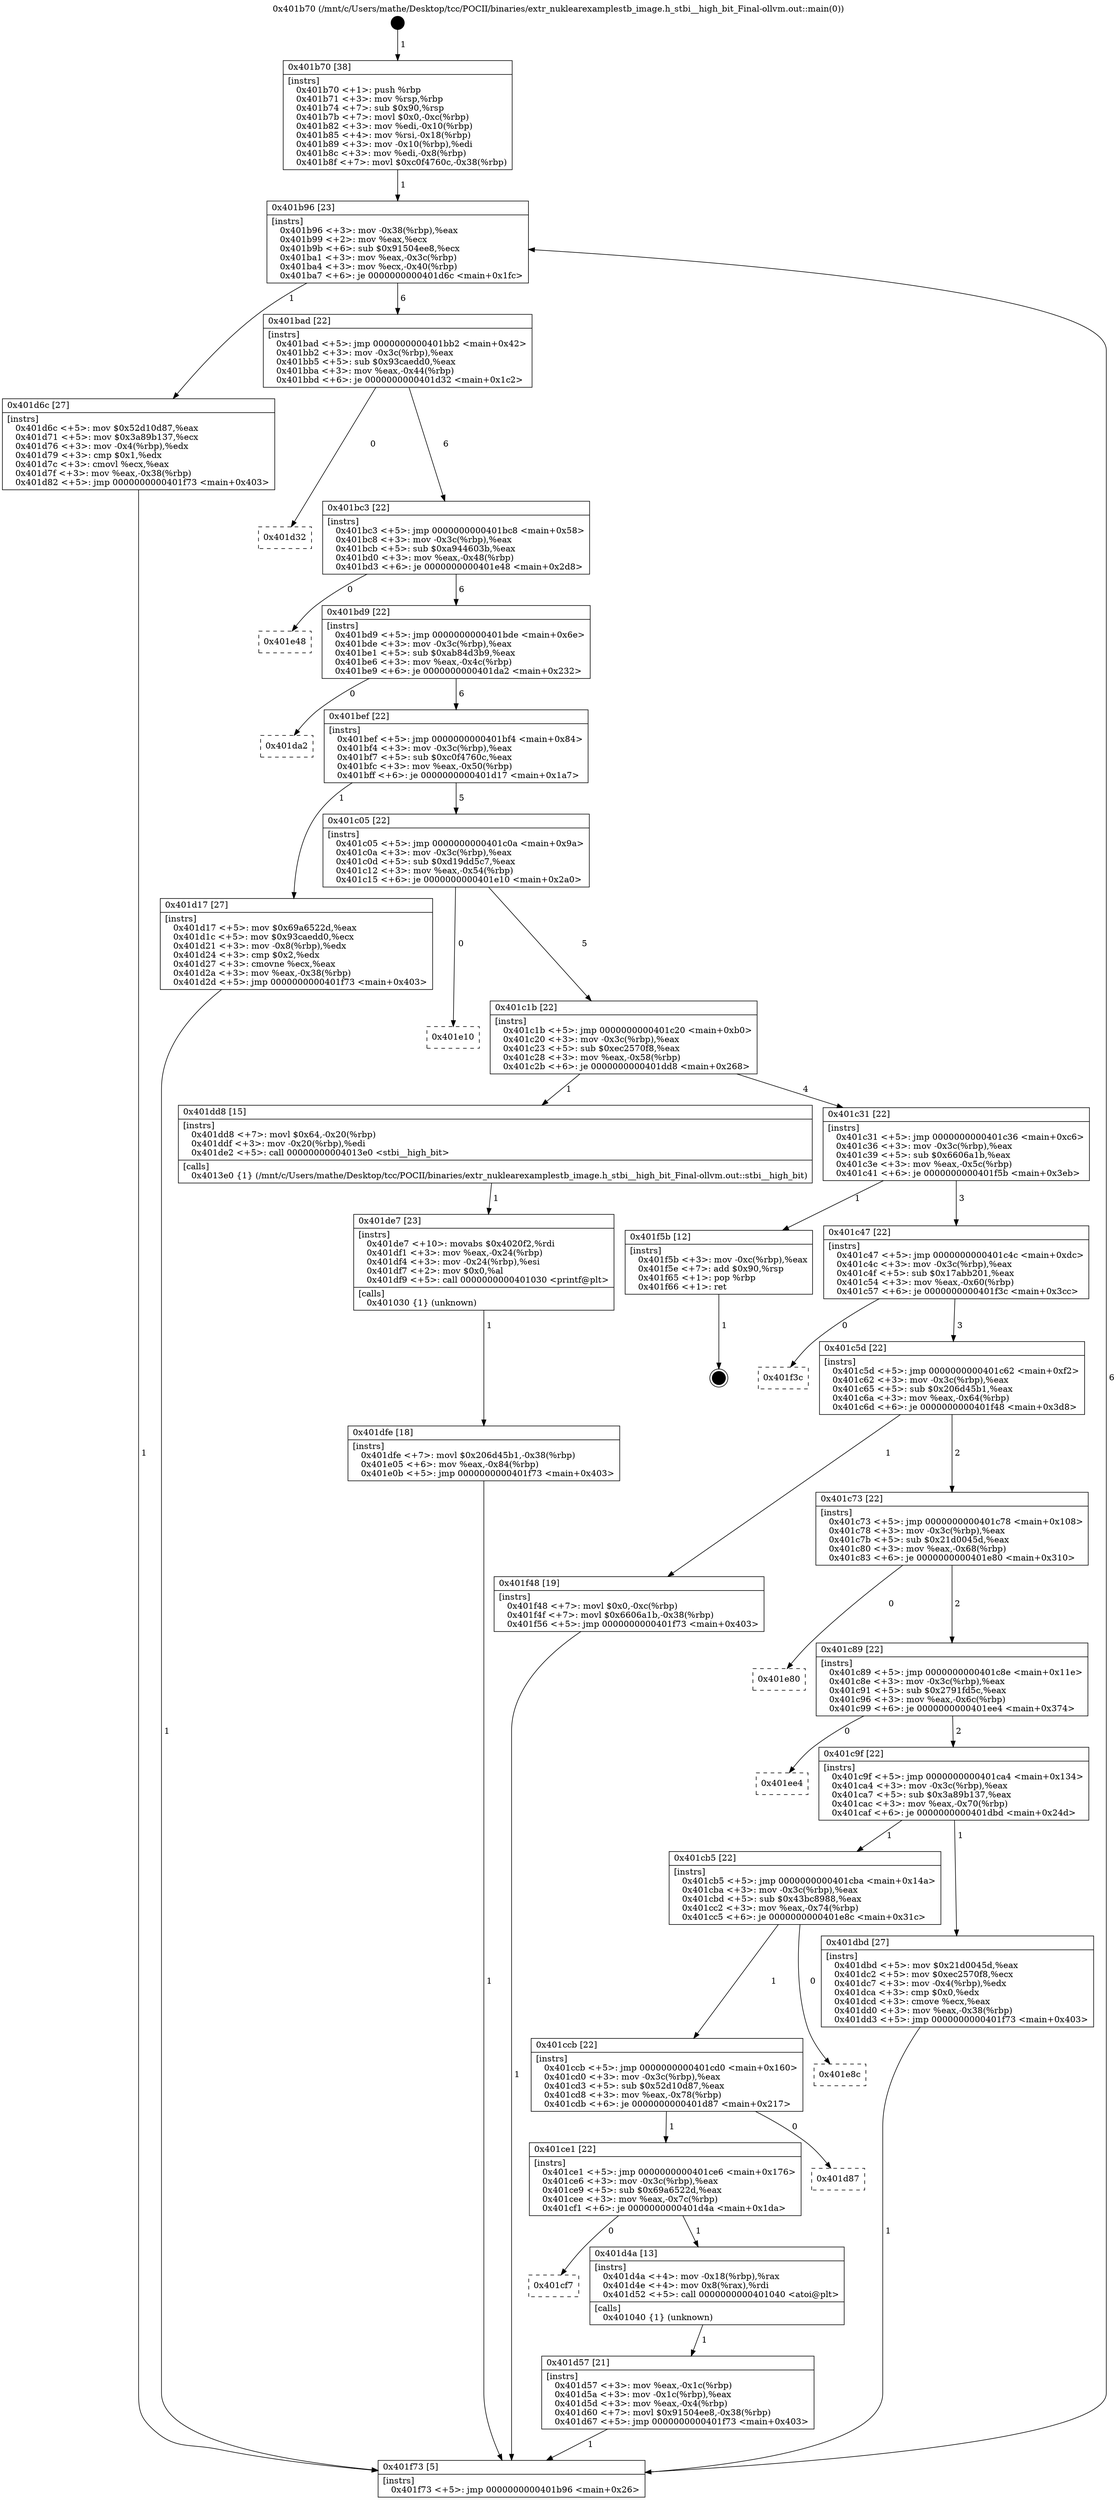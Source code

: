 digraph "0x401b70" {
  label = "0x401b70 (/mnt/c/Users/mathe/Desktop/tcc/POCII/binaries/extr_nuklearexamplestb_image.h_stbi__high_bit_Final-ollvm.out::main(0))"
  labelloc = "t"
  node[shape=record]

  Entry [label="",width=0.3,height=0.3,shape=circle,fillcolor=black,style=filled]
  "0x401b96" [label="{
     0x401b96 [23]\l
     | [instrs]\l
     &nbsp;&nbsp;0x401b96 \<+3\>: mov -0x38(%rbp),%eax\l
     &nbsp;&nbsp;0x401b99 \<+2\>: mov %eax,%ecx\l
     &nbsp;&nbsp;0x401b9b \<+6\>: sub $0x91504ee8,%ecx\l
     &nbsp;&nbsp;0x401ba1 \<+3\>: mov %eax,-0x3c(%rbp)\l
     &nbsp;&nbsp;0x401ba4 \<+3\>: mov %ecx,-0x40(%rbp)\l
     &nbsp;&nbsp;0x401ba7 \<+6\>: je 0000000000401d6c \<main+0x1fc\>\l
  }"]
  "0x401d6c" [label="{
     0x401d6c [27]\l
     | [instrs]\l
     &nbsp;&nbsp;0x401d6c \<+5\>: mov $0x52d10d87,%eax\l
     &nbsp;&nbsp;0x401d71 \<+5\>: mov $0x3a89b137,%ecx\l
     &nbsp;&nbsp;0x401d76 \<+3\>: mov -0x4(%rbp),%edx\l
     &nbsp;&nbsp;0x401d79 \<+3\>: cmp $0x1,%edx\l
     &nbsp;&nbsp;0x401d7c \<+3\>: cmovl %ecx,%eax\l
     &nbsp;&nbsp;0x401d7f \<+3\>: mov %eax,-0x38(%rbp)\l
     &nbsp;&nbsp;0x401d82 \<+5\>: jmp 0000000000401f73 \<main+0x403\>\l
  }"]
  "0x401bad" [label="{
     0x401bad [22]\l
     | [instrs]\l
     &nbsp;&nbsp;0x401bad \<+5\>: jmp 0000000000401bb2 \<main+0x42\>\l
     &nbsp;&nbsp;0x401bb2 \<+3\>: mov -0x3c(%rbp),%eax\l
     &nbsp;&nbsp;0x401bb5 \<+5\>: sub $0x93caedd0,%eax\l
     &nbsp;&nbsp;0x401bba \<+3\>: mov %eax,-0x44(%rbp)\l
     &nbsp;&nbsp;0x401bbd \<+6\>: je 0000000000401d32 \<main+0x1c2\>\l
  }"]
  Exit [label="",width=0.3,height=0.3,shape=circle,fillcolor=black,style=filled,peripheries=2]
  "0x401d32" [label="{
     0x401d32\l
  }", style=dashed]
  "0x401bc3" [label="{
     0x401bc3 [22]\l
     | [instrs]\l
     &nbsp;&nbsp;0x401bc3 \<+5\>: jmp 0000000000401bc8 \<main+0x58\>\l
     &nbsp;&nbsp;0x401bc8 \<+3\>: mov -0x3c(%rbp),%eax\l
     &nbsp;&nbsp;0x401bcb \<+5\>: sub $0xa944603b,%eax\l
     &nbsp;&nbsp;0x401bd0 \<+3\>: mov %eax,-0x48(%rbp)\l
     &nbsp;&nbsp;0x401bd3 \<+6\>: je 0000000000401e48 \<main+0x2d8\>\l
  }"]
  "0x401dfe" [label="{
     0x401dfe [18]\l
     | [instrs]\l
     &nbsp;&nbsp;0x401dfe \<+7\>: movl $0x206d45b1,-0x38(%rbp)\l
     &nbsp;&nbsp;0x401e05 \<+6\>: mov %eax,-0x84(%rbp)\l
     &nbsp;&nbsp;0x401e0b \<+5\>: jmp 0000000000401f73 \<main+0x403\>\l
  }"]
  "0x401e48" [label="{
     0x401e48\l
  }", style=dashed]
  "0x401bd9" [label="{
     0x401bd9 [22]\l
     | [instrs]\l
     &nbsp;&nbsp;0x401bd9 \<+5\>: jmp 0000000000401bde \<main+0x6e\>\l
     &nbsp;&nbsp;0x401bde \<+3\>: mov -0x3c(%rbp),%eax\l
     &nbsp;&nbsp;0x401be1 \<+5\>: sub $0xab84d3b9,%eax\l
     &nbsp;&nbsp;0x401be6 \<+3\>: mov %eax,-0x4c(%rbp)\l
     &nbsp;&nbsp;0x401be9 \<+6\>: je 0000000000401da2 \<main+0x232\>\l
  }"]
  "0x401de7" [label="{
     0x401de7 [23]\l
     | [instrs]\l
     &nbsp;&nbsp;0x401de7 \<+10\>: movabs $0x4020f2,%rdi\l
     &nbsp;&nbsp;0x401df1 \<+3\>: mov %eax,-0x24(%rbp)\l
     &nbsp;&nbsp;0x401df4 \<+3\>: mov -0x24(%rbp),%esi\l
     &nbsp;&nbsp;0x401df7 \<+2\>: mov $0x0,%al\l
     &nbsp;&nbsp;0x401df9 \<+5\>: call 0000000000401030 \<printf@plt\>\l
     | [calls]\l
     &nbsp;&nbsp;0x401030 \{1\} (unknown)\l
  }"]
  "0x401da2" [label="{
     0x401da2\l
  }", style=dashed]
  "0x401bef" [label="{
     0x401bef [22]\l
     | [instrs]\l
     &nbsp;&nbsp;0x401bef \<+5\>: jmp 0000000000401bf4 \<main+0x84\>\l
     &nbsp;&nbsp;0x401bf4 \<+3\>: mov -0x3c(%rbp),%eax\l
     &nbsp;&nbsp;0x401bf7 \<+5\>: sub $0xc0f4760c,%eax\l
     &nbsp;&nbsp;0x401bfc \<+3\>: mov %eax,-0x50(%rbp)\l
     &nbsp;&nbsp;0x401bff \<+6\>: je 0000000000401d17 \<main+0x1a7\>\l
  }"]
  "0x401d57" [label="{
     0x401d57 [21]\l
     | [instrs]\l
     &nbsp;&nbsp;0x401d57 \<+3\>: mov %eax,-0x1c(%rbp)\l
     &nbsp;&nbsp;0x401d5a \<+3\>: mov -0x1c(%rbp),%eax\l
     &nbsp;&nbsp;0x401d5d \<+3\>: mov %eax,-0x4(%rbp)\l
     &nbsp;&nbsp;0x401d60 \<+7\>: movl $0x91504ee8,-0x38(%rbp)\l
     &nbsp;&nbsp;0x401d67 \<+5\>: jmp 0000000000401f73 \<main+0x403\>\l
  }"]
  "0x401d17" [label="{
     0x401d17 [27]\l
     | [instrs]\l
     &nbsp;&nbsp;0x401d17 \<+5\>: mov $0x69a6522d,%eax\l
     &nbsp;&nbsp;0x401d1c \<+5\>: mov $0x93caedd0,%ecx\l
     &nbsp;&nbsp;0x401d21 \<+3\>: mov -0x8(%rbp),%edx\l
     &nbsp;&nbsp;0x401d24 \<+3\>: cmp $0x2,%edx\l
     &nbsp;&nbsp;0x401d27 \<+3\>: cmovne %ecx,%eax\l
     &nbsp;&nbsp;0x401d2a \<+3\>: mov %eax,-0x38(%rbp)\l
     &nbsp;&nbsp;0x401d2d \<+5\>: jmp 0000000000401f73 \<main+0x403\>\l
  }"]
  "0x401c05" [label="{
     0x401c05 [22]\l
     | [instrs]\l
     &nbsp;&nbsp;0x401c05 \<+5\>: jmp 0000000000401c0a \<main+0x9a\>\l
     &nbsp;&nbsp;0x401c0a \<+3\>: mov -0x3c(%rbp),%eax\l
     &nbsp;&nbsp;0x401c0d \<+5\>: sub $0xd19dd5c7,%eax\l
     &nbsp;&nbsp;0x401c12 \<+3\>: mov %eax,-0x54(%rbp)\l
     &nbsp;&nbsp;0x401c15 \<+6\>: je 0000000000401e10 \<main+0x2a0\>\l
  }"]
  "0x401f73" [label="{
     0x401f73 [5]\l
     | [instrs]\l
     &nbsp;&nbsp;0x401f73 \<+5\>: jmp 0000000000401b96 \<main+0x26\>\l
  }"]
  "0x401b70" [label="{
     0x401b70 [38]\l
     | [instrs]\l
     &nbsp;&nbsp;0x401b70 \<+1\>: push %rbp\l
     &nbsp;&nbsp;0x401b71 \<+3\>: mov %rsp,%rbp\l
     &nbsp;&nbsp;0x401b74 \<+7\>: sub $0x90,%rsp\l
     &nbsp;&nbsp;0x401b7b \<+7\>: movl $0x0,-0xc(%rbp)\l
     &nbsp;&nbsp;0x401b82 \<+3\>: mov %edi,-0x10(%rbp)\l
     &nbsp;&nbsp;0x401b85 \<+4\>: mov %rsi,-0x18(%rbp)\l
     &nbsp;&nbsp;0x401b89 \<+3\>: mov -0x10(%rbp),%edi\l
     &nbsp;&nbsp;0x401b8c \<+3\>: mov %edi,-0x8(%rbp)\l
     &nbsp;&nbsp;0x401b8f \<+7\>: movl $0xc0f4760c,-0x38(%rbp)\l
  }"]
  "0x401cf7" [label="{
     0x401cf7\l
  }", style=dashed]
  "0x401e10" [label="{
     0x401e10\l
  }", style=dashed]
  "0x401c1b" [label="{
     0x401c1b [22]\l
     | [instrs]\l
     &nbsp;&nbsp;0x401c1b \<+5\>: jmp 0000000000401c20 \<main+0xb0\>\l
     &nbsp;&nbsp;0x401c20 \<+3\>: mov -0x3c(%rbp),%eax\l
     &nbsp;&nbsp;0x401c23 \<+5\>: sub $0xec2570f8,%eax\l
     &nbsp;&nbsp;0x401c28 \<+3\>: mov %eax,-0x58(%rbp)\l
     &nbsp;&nbsp;0x401c2b \<+6\>: je 0000000000401dd8 \<main+0x268\>\l
  }"]
  "0x401d4a" [label="{
     0x401d4a [13]\l
     | [instrs]\l
     &nbsp;&nbsp;0x401d4a \<+4\>: mov -0x18(%rbp),%rax\l
     &nbsp;&nbsp;0x401d4e \<+4\>: mov 0x8(%rax),%rdi\l
     &nbsp;&nbsp;0x401d52 \<+5\>: call 0000000000401040 \<atoi@plt\>\l
     | [calls]\l
     &nbsp;&nbsp;0x401040 \{1\} (unknown)\l
  }"]
  "0x401dd8" [label="{
     0x401dd8 [15]\l
     | [instrs]\l
     &nbsp;&nbsp;0x401dd8 \<+7\>: movl $0x64,-0x20(%rbp)\l
     &nbsp;&nbsp;0x401ddf \<+3\>: mov -0x20(%rbp),%edi\l
     &nbsp;&nbsp;0x401de2 \<+5\>: call 00000000004013e0 \<stbi__high_bit\>\l
     | [calls]\l
     &nbsp;&nbsp;0x4013e0 \{1\} (/mnt/c/Users/mathe/Desktop/tcc/POCII/binaries/extr_nuklearexamplestb_image.h_stbi__high_bit_Final-ollvm.out::stbi__high_bit)\l
  }"]
  "0x401c31" [label="{
     0x401c31 [22]\l
     | [instrs]\l
     &nbsp;&nbsp;0x401c31 \<+5\>: jmp 0000000000401c36 \<main+0xc6\>\l
     &nbsp;&nbsp;0x401c36 \<+3\>: mov -0x3c(%rbp),%eax\l
     &nbsp;&nbsp;0x401c39 \<+5\>: sub $0x6606a1b,%eax\l
     &nbsp;&nbsp;0x401c3e \<+3\>: mov %eax,-0x5c(%rbp)\l
     &nbsp;&nbsp;0x401c41 \<+6\>: je 0000000000401f5b \<main+0x3eb\>\l
  }"]
  "0x401ce1" [label="{
     0x401ce1 [22]\l
     | [instrs]\l
     &nbsp;&nbsp;0x401ce1 \<+5\>: jmp 0000000000401ce6 \<main+0x176\>\l
     &nbsp;&nbsp;0x401ce6 \<+3\>: mov -0x3c(%rbp),%eax\l
     &nbsp;&nbsp;0x401ce9 \<+5\>: sub $0x69a6522d,%eax\l
     &nbsp;&nbsp;0x401cee \<+3\>: mov %eax,-0x7c(%rbp)\l
     &nbsp;&nbsp;0x401cf1 \<+6\>: je 0000000000401d4a \<main+0x1da\>\l
  }"]
  "0x401f5b" [label="{
     0x401f5b [12]\l
     | [instrs]\l
     &nbsp;&nbsp;0x401f5b \<+3\>: mov -0xc(%rbp),%eax\l
     &nbsp;&nbsp;0x401f5e \<+7\>: add $0x90,%rsp\l
     &nbsp;&nbsp;0x401f65 \<+1\>: pop %rbp\l
     &nbsp;&nbsp;0x401f66 \<+1\>: ret\l
  }"]
  "0x401c47" [label="{
     0x401c47 [22]\l
     | [instrs]\l
     &nbsp;&nbsp;0x401c47 \<+5\>: jmp 0000000000401c4c \<main+0xdc\>\l
     &nbsp;&nbsp;0x401c4c \<+3\>: mov -0x3c(%rbp),%eax\l
     &nbsp;&nbsp;0x401c4f \<+5\>: sub $0x17abb201,%eax\l
     &nbsp;&nbsp;0x401c54 \<+3\>: mov %eax,-0x60(%rbp)\l
     &nbsp;&nbsp;0x401c57 \<+6\>: je 0000000000401f3c \<main+0x3cc\>\l
  }"]
  "0x401d87" [label="{
     0x401d87\l
  }", style=dashed]
  "0x401f3c" [label="{
     0x401f3c\l
  }", style=dashed]
  "0x401c5d" [label="{
     0x401c5d [22]\l
     | [instrs]\l
     &nbsp;&nbsp;0x401c5d \<+5\>: jmp 0000000000401c62 \<main+0xf2\>\l
     &nbsp;&nbsp;0x401c62 \<+3\>: mov -0x3c(%rbp),%eax\l
     &nbsp;&nbsp;0x401c65 \<+5\>: sub $0x206d45b1,%eax\l
     &nbsp;&nbsp;0x401c6a \<+3\>: mov %eax,-0x64(%rbp)\l
     &nbsp;&nbsp;0x401c6d \<+6\>: je 0000000000401f48 \<main+0x3d8\>\l
  }"]
  "0x401ccb" [label="{
     0x401ccb [22]\l
     | [instrs]\l
     &nbsp;&nbsp;0x401ccb \<+5\>: jmp 0000000000401cd0 \<main+0x160\>\l
     &nbsp;&nbsp;0x401cd0 \<+3\>: mov -0x3c(%rbp),%eax\l
     &nbsp;&nbsp;0x401cd3 \<+5\>: sub $0x52d10d87,%eax\l
     &nbsp;&nbsp;0x401cd8 \<+3\>: mov %eax,-0x78(%rbp)\l
     &nbsp;&nbsp;0x401cdb \<+6\>: je 0000000000401d87 \<main+0x217\>\l
  }"]
  "0x401f48" [label="{
     0x401f48 [19]\l
     | [instrs]\l
     &nbsp;&nbsp;0x401f48 \<+7\>: movl $0x0,-0xc(%rbp)\l
     &nbsp;&nbsp;0x401f4f \<+7\>: movl $0x6606a1b,-0x38(%rbp)\l
     &nbsp;&nbsp;0x401f56 \<+5\>: jmp 0000000000401f73 \<main+0x403\>\l
  }"]
  "0x401c73" [label="{
     0x401c73 [22]\l
     | [instrs]\l
     &nbsp;&nbsp;0x401c73 \<+5\>: jmp 0000000000401c78 \<main+0x108\>\l
     &nbsp;&nbsp;0x401c78 \<+3\>: mov -0x3c(%rbp),%eax\l
     &nbsp;&nbsp;0x401c7b \<+5\>: sub $0x21d0045d,%eax\l
     &nbsp;&nbsp;0x401c80 \<+3\>: mov %eax,-0x68(%rbp)\l
     &nbsp;&nbsp;0x401c83 \<+6\>: je 0000000000401e80 \<main+0x310\>\l
  }"]
  "0x401e8c" [label="{
     0x401e8c\l
  }", style=dashed]
  "0x401e80" [label="{
     0x401e80\l
  }", style=dashed]
  "0x401c89" [label="{
     0x401c89 [22]\l
     | [instrs]\l
     &nbsp;&nbsp;0x401c89 \<+5\>: jmp 0000000000401c8e \<main+0x11e\>\l
     &nbsp;&nbsp;0x401c8e \<+3\>: mov -0x3c(%rbp),%eax\l
     &nbsp;&nbsp;0x401c91 \<+5\>: sub $0x2791fd5c,%eax\l
     &nbsp;&nbsp;0x401c96 \<+3\>: mov %eax,-0x6c(%rbp)\l
     &nbsp;&nbsp;0x401c99 \<+6\>: je 0000000000401ee4 \<main+0x374\>\l
  }"]
  "0x401cb5" [label="{
     0x401cb5 [22]\l
     | [instrs]\l
     &nbsp;&nbsp;0x401cb5 \<+5\>: jmp 0000000000401cba \<main+0x14a\>\l
     &nbsp;&nbsp;0x401cba \<+3\>: mov -0x3c(%rbp),%eax\l
     &nbsp;&nbsp;0x401cbd \<+5\>: sub $0x43bc8988,%eax\l
     &nbsp;&nbsp;0x401cc2 \<+3\>: mov %eax,-0x74(%rbp)\l
     &nbsp;&nbsp;0x401cc5 \<+6\>: je 0000000000401e8c \<main+0x31c\>\l
  }"]
  "0x401ee4" [label="{
     0x401ee4\l
  }", style=dashed]
  "0x401c9f" [label="{
     0x401c9f [22]\l
     | [instrs]\l
     &nbsp;&nbsp;0x401c9f \<+5\>: jmp 0000000000401ca4 \<main+0x134\>\l
     &nbsp;&nbsp;0x401ca4 \<+3\>: mov -0x3c(%rbp),%eax\l
     &nbsp;&nbsp;0x401ca7 \<+5\>: sub $0x3a89b137,%eax\l
     &nbsp;&nbsp;0x401cac \<+3\>: mov %eax,-0x70(%rbp)\l
     &nbsp;&nbsp;0x401caf \<+6\>: je 0000000000401dbd \<main+0x24d\>\l
  }"]
  "0x401dbd" [label="{
     0x401dbd [27]\l
     | [instrs]\l
     &nbsp;&nbsp;0x401dbd \<+5\>: mov $0x21d0045d,%eax\l
     &nbsp;&nbsp;0x401dc2 \<+5\>: mov $0xec2570f8,%ecx\l
     &nbsp;&nbsp;0x401dc7 \<+3\>: mov -0x4(%rbp),%edx\l
     &nbsp;&nbsp;0x401dca \<+3\>: cmp $0x0,%edx\l
     &nbsp;&nbsp;0x401dcd \<+3\>: cmove %ecx,%eax\l
     &nbsp;&nbsp;0x401dd0 \<+3\>: mov %eax,-0x38(%rbp)\l
     &nbsp;&nbsp;0x401dd3 \<+5\>: jmp 0000000000401f73 \<main+0x403\>\l
  }"]
  Entry -> "0x401b70" [label=" 1"]
  "0x401b96" -> "0x401d6c" [label=" 1"]
  "0x401b96" -> "0x401bad" [label=" 6"]
  "0x401f5b" -> Exit [label=" 1"]
  "0x401bad" -> "0x401d32" [label=" 0"]
  "0x401bad" -> "0x401bc3" [label=" 6"]
  "0x401f48" -> "0x401f73" [label=" 1"]
  "0x401bc3" -> "0x401e48" [label=" 0"]
  "0x401bc3" -> "0x401bd9" [label=" 6"]
  "0x401dfe" -> "0x401f73" [label=" 1"]
  "0x401bd9" -> "0x401da2" [label=" 0"]
  "0x401bd9" -> "0x401bef" [label=" 6"]
  "0x401de7" -> "0x401dfe" [label=" 1"]
  "0x401bef" -> "0x401d17" [label=" 1"]
  "0x401bef" -> "0x401c05" [label=" 5"]
  "0x401d17" -> "0x401f73" [label=" 1"]
  "0x401b70" -> "0x401b96" [label=" 1"]
  "0x401f73" -> "0x401b96" [label=" 6"]
  "0x401dd8" -> "0x401de7" [label=" 1"]
  "0x401c05" -> "0x401e10" [label=" 0"]
  "0x401c05" -> "0x401c1b" [label=" 5"]
  "0x401dbd" -> "0x401f73" [label=" 1"]
  "0x401c1b" -> "0x401dd8" [label=" 1"]
  "0x401c1b" -> "0x401c31" [label=" 4"]
  "0x401d6c" -> "0x401f73" [label=" 1"]
  "0x401c31" -> "0x401f5b" [label=" 1"]
  "0x401c31" -> "0x401c47" [label=" 3"]
  "0x401d4a" -> "0x401d57" [label=" 1"]
  "0x401c47" -> "0x401f3c" [label=" 0"]
  "0x401c47" -> "0x401c5d" [label=" 3"]
  "0x401ce1" -> "0x401cf7" [label=" 0"]
  "0x401c5d" -> "0x401f48" [label=" 1"]
  "0x401c5d" -> "0x401c73" [label=" 2"]
  "0x401d57" -> "0x401f73" [label=" 1"]
  "0x401c73" -> "0x401e80" [label=" 0"]
  "0x401c73" -> "0x401c89" [label=" 2"]
  "0x401ccb" -> "0x401ce1" [label=" 1"]
  "0x401c89" -> "0x401ee4" [label=" 0"]
  "0x401c89" -> "0x401c9f" [label=" 2"]
  "0x401ce1" -> "0x401d4a" [label=" 1"]
  "0x401c9f" -> "0x401dbd" [label=" 1"]
  "0x401c9f" -> "0x401cb5" [label=" 1"]
  "0x401ccb" -> "0x401d87" [label=" 0"]
  "0x401cb5" -> "0x401e8c" [label=" 0"]
  "0x401cb5" -> "0x401ccb" [label=" 1"]
}
